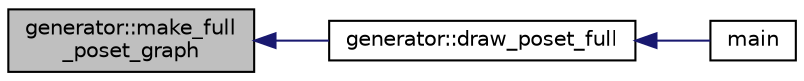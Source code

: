 digraph "generator::make_full_poset_graph"
{
  edge [fontname="Helvetica",fontsize="10",labelfontname="Helvetica",labelfontsize="10"];
  node [fontname="Helvetica",fontsize="10",shape=record];
  rankdir="LR";
  Node13758 [label="generator::make_full\l_poset_graph",height=0.2,width=0.4,color="black", fillcolor="grey75", style="filled", fontcolor="black"];
  Node13758 -> Node13759 [dir="back",color="midnightblue",fontsize="10",style="solid",fontname="Helvetica"];
  Node13759 [label="generator::draw_poset_full",height=0.2,width=0.4,color="black", fillcolor="white", style="filled",URL="$d7/d73/classgenerator.html#a6f7f90e50993905db31342536ac59d8c"];
  Node13759 -> Node13760 [dir="back",color="midnightblue",fontsize="10",style="solid",fontname="Helvetica"];
  Node13760 [label="main",height=0.2,width=0.4,color="black", fillcolor="white", style="filled",URL="$de/d2d/graph_2graph_8_c.html#a217dbf8b442f20279ea00b898af96f52"];
}
